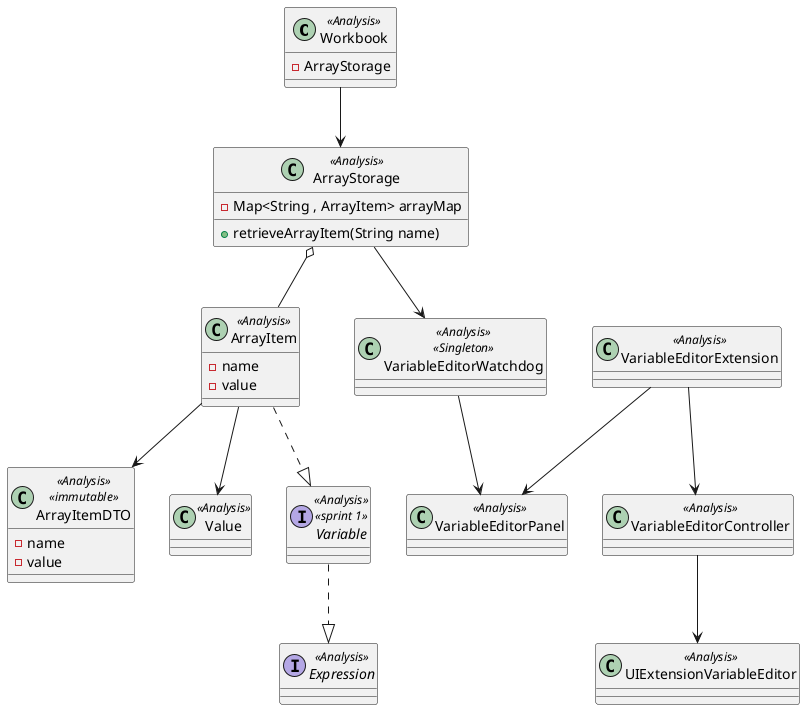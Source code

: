 @startuml image01.png

class Workbook <<Analysis>>{
  - ArrayStorage
 }

class ArrayStorage <<Analysis>>{
  - Map<String , ArrayItem> arrayMap
  + retrieveArrayItem(String name)
 }
class ArrayItem <<Analysis>>{
  - name
  - value
 }
class ArrayItemDTO <<Analysis>> << immutable >>{
  - name
  - value
 }



class Value <<Analysis>>{
 }

interface Variable <<Analysis>> <<sprint 1>>{
 }
interface Expression <<Analysis>>{
 }



class VariableEditorController <<Analysis>>{
 }

class VariableEditorController <<Analysis>>{
 }
class VariableEditorExtension <<Analysis>>{
 }
class VariableEditorPanel <<Analysis>>{
 }
class UIExtensionVariableEditor <<Analysis>>{
 }
class VariableEditorWatchdog <<Analysis>> <<Singleton>>{
 }


'Workbook
'ArrayStorage
'ArrayItem
'Variable
'Value
'VariableEditorExtension
'VariableEditorController
'VariableEditorPanel
'UIExtensionVariableEditor

Workbook --> ArrayStorage
ArrayStorage o-- ArrayItem
ArrayItem ..|> Variable
Variable ..|> Expression
ArrayItem --> Value
ArrayItem --> ArrayItemDTO

ArrayStorage --> VariableEditorWatchdog

VariableEditorExtension --> VariableEditorController

VariableEditorController --> UIExtensionVariableEditor

VariableEditorExtension --> VariableEditorPanel

VariableEditorWatchdog --> VariableEditorPanel

@enduml